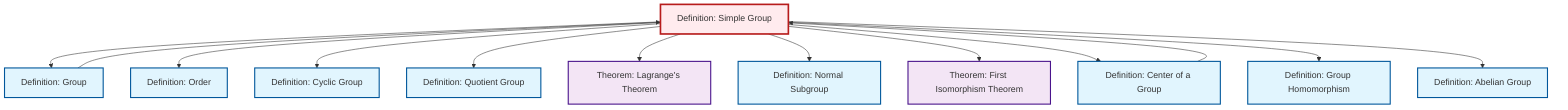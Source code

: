 graph TD
    classDef definition fill:#e1f5fe,stroke:#01579b,stroke-width:2px
    classDef theorem fill:#f3e5f5,stroke:#4a148c,stroke-width:2px
    classDef axiom fill:#fff3e0,stroke:#e65100,stroke-width:2px
    classDef example fill:#e8f5e9,stroke:#1b5e20,stroke-width:2px
    classDef current fill:#ffebee,stroke:#b71c1c,stroke-width:3px
    def-simple-group["Definition: Simple Group"]:::definition
    def-cyclic-group["Definition: Cyclic Group"]:::definition
    def-order["Definition: Order"]:::definition
    thm-lagrange["Theorem: Lagrange's Theorem"]:::theorem
    def-abelian-group["Definition: Abelian Group"]:::definition
    def-normal-subgroup["Definition: Normal Subgroup"]:::definition
    def-center-of-group["Definition: Center of a Group"]:::definition
    def-homomorphism["Definition: Group Homomorphism"]:::definition
    def-quotient-group["Definition: Quotient Group"]:::definition
    thm-first-isomorphism["Theorem: First Isomorphism Theorem"]:::theorem
    def-group["Definition: Group"]:::definition
    def-group --> def-simple-group
    def-center-of-group --> def-simple-group
    def-simple-group --> def-group
    def-simple-group --> def-order
    def-simple-group --> def-cyclic-group
    def-simple-group --> def-quotient-group
    def-simple-group --> thm-lagrange
    def-simple-group --> def-normal-subgroup
    def-simple-group --> thm-first-isomorphism
    def-simple-group --> def-center-of-group
    def-simple-group --> def-homomorphism
    def-simple-group --> def-abelian-group
    class def-simple-group current